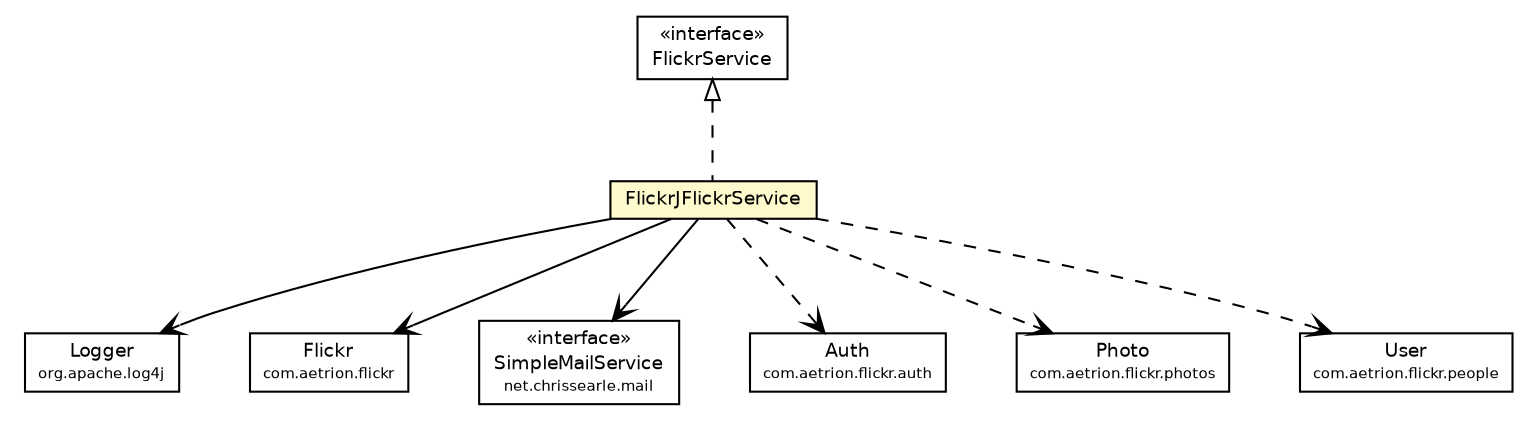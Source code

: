#!/usr/local/bin/dot
#
# Class diagram 
# Generated by UmlGraph version 4.6 (http://www.spinellis.gr/sw/umlgraph)
#

digraph G {
	edge [fontname="Helvetica",fontsize=10,labelfontname="Helvetica",labelfontsize=10];
	node [fontname="Helvetica",fontsize=10,shape=plaintext];
	// net.chrissearle.flickrvote.flickr.FlickrService
	c2900 [label=<<table border="0" cellborder="1" cellspacing="0" cellpadding="2" port="p" href="./FlickrService.html">
		<tr><td><table border="0" cellspacing="0" cellpadding="1">
			<tr><td> &laquo;interface&raquo; </td></tr>
			<tr><td> FlickrService </td></tr>
		</table></td></tr>
		</table>>, fontname="Helvetica", fontcolor="black", fontsize=9.0];
	// net.chrissearle.flickrvote.flickr.FlickrJFlickrService
	c2902 [label=<<table border="0" cellborder="1" cellspacing="0" cellpadding="2" port="p" bgcolor="lemonChiffon" href="./FlickrJFlickrService.html">
		<tr><td><table border="0" cellspacing="0" cellpadding="1">
			<tr><td> FlickrJFlickrService </td></tr>
		</table></td></tr>
		</table>>, fontname="Helvetica", fontcolor="black", fontsize=9.0];
	//net.chrissearle.flickrvote.flickr.FlickrJFlickrService implements net.chrissearle.flickrvote.flickr.FlickrService
	c2900:p -> c2902:p [dir=back,arrowtail=empty,style=dashed];
	// net.chrissearle.flickrvote.flickr.FlickrJFlickrService NAVASSOC org.apache.log4j.Logger
	c2902:p -> c2994:p [taillabel="", label="", headlabel="", fontname="Helvetica", fontcolor="black", fontsize=10.0, color="black", arrowhead=open];
	// net.chrissearle.flickrvote.flickr.FlickrJFlickrService NAVASSOC com.aetrion.flickr.Flickr
	c2902:p -> c2995:p [taillabel="", label="", headlabel="", fontname="Helvetica", fontcolor="black", fontsize=10.0, color="black", arrowhead=open];
	// net.chrissearle.flickrvote.flickr.FlickrJFlickrService NAVASSOC net.chrissearle.mail.SimpleMailService
	c2902:p -> c2996:p [taillabel="", label="", headlabel="", fontname="Helvetica", fontcolor="black", fontsize=10.0, color="black", arrowhead=open];
	// net.chrissearle.flickrvote.flickr.FlickrJFlickrService DEPEND com.aetrion.flickr.auth.Auth
	c2902:p -> c2997:p [taillabel="", label="", headlabel="", fontname="Helvetica", fontcolor="black", fontsize=10.0, color="black", arrowhead=open, style=dashed];
	// net.chrissearle.flickrvote.flickr.FlickrJFlickrService DEPEND com.aetrion.flickr.photos.Photo
	c2902:p -> c2998:p [taillabel="", label="", headlabel="", fontname="Helvetica", fontcolor="black", fontsize=10.0, color="black", arrowhead=open, style=dashed];
	// net.chrissearle.flickrvote.flickr.FlickrJFlickrService DEPEND com.aetrion.flickr.people.User
	c2902:p -> c2999:p [taillabel="", label="", headlabel="", fontname="Helvetica", fontcolor="black", fontsize=10.0, color="black", arrowhead=open, style=dashed];
	// net.chrissearle.mail.SimpleMailService
	c2996 [label=<<table border="0" cellborder="1" cellspacing="0" cellpadding="2" port="p">
		<tr><td><table border="0" cellspacing="0" cellpadding="1">
			<tr><td> &laquo;interface&raquo; </td></tr>
			<tr><td> SimpleMailService </td></tr>
			<tr><td><font point-size="7.0"> net.chrissearle.mail </font></td></tr>
		</table></td></tr>
		</table>>, fontname="Helvetica", fontcolor="black", fontsize=9.0];
	// com.aetrion.flickr.photos.Photo
	c2998 [label=<<table border="0" cellborder="1" cellspacing="0" cellpadding="2" port="p">
		<tr><td><table border="0" cellspacing="0" cellpadding="1">
			<tr><td> Photo </td></tr>
			<tr><td><font point-size="7.0"> com.aetrion.flickr.photos </font></td></tr>
		</table></td></tr>
		</table>>, fontname="Helvetica", fontcolor="black", fontsize=9.0];
	// com.aetrion.flickr.auth.Auth
	c2997 [label=<<table border="0" cellborder="1" cellspacing="0" cellpadding="2" port="p">
		<tr><td><table border="0" cellspacing="0" cellpadding="1">
			<tr><td> Auth </td></tr>
			<tr><td><font point-size="7.0"> com.aetrion.flickr.auth </font></td></tr>
		</table></td></tr>
		</table>>, fontname="Helvetica", fontcolor="black", fontsize=9.0];
	// org.apache.log4j.Logger
	c2994 [label=<<table border="0" cellborder="1" cellspacing="0" cellpadding="2" port="p">
		<tr><td><table border="0" cellspacing="0" cellpadding="1">
			<tr><td> Logger </td></tr>
			<tr><td><font point-size="7.0"> org.apache.log4j </font></td></tr>
		</table></td></tr>
		</table>>, fontname="Helvetica", fontcolor="black", fontsize=9.0];
	// com.aetrion.flickr.Flickr
	c2995 [label=<<table border="0" cellborder="1" cellspacing="0" cellpadding="2" port="p">
		<tr><td><table border="0" cellspacing="0" cellpadding="1">
			<tr><td> Flickr </td></tr>
			<tr><td><font point-size="7.0"> com.aetrion.flickr </font></td></tr>
		</table></td></tr>
		</table>>, fontname="Helvetica", fontcolor="black", fontsize=9.0];
	// com.aetrion.flickr.people.User
	c2999 [label=<<table border="0" cellborder="1" cellspacing="0" cellpadding="2" port="p">
		<tr><td><table border="0" cellspacing="0" cellpadding="1">
			<tr><td> User </td></tr>
			<tr><td><font point-size="7.0"> com.aetrion.flickr.people </font></td></tr>
		</table></td></tr>
		</table>>, fontname="Helvetica", fontcolor="black", fontsize=9.0];
}

